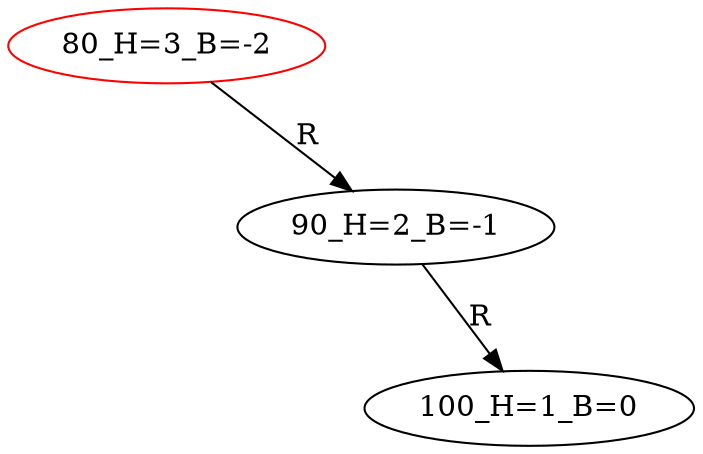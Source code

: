 digraph BiTreeDelete {
"80_H=3_B=-2" -> {"HD0"} [label="L"] [style=invis]
"HD0" [style=invis]
"80_H=3_B=-2" -> {"90_H=2_B=-1"} [label="R"]
"90_H=2_B=-1" -> {"HD1"} [label="L"] [style=invis]
"HD1" [style=invis]
"90_H=2_B=-1" -> {"100_H=1_B=0"} [label="R"]
"80_H=3_B=-2" [color=red]
"90_H=2_B=-1"
"100_H=1_B=0"
}
